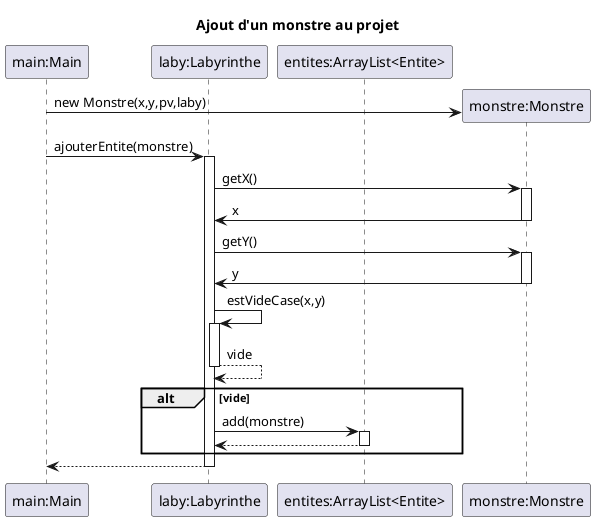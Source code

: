 @startuml
title Ajout d'un monstre au projet

participant "main:Main" as main
participant "laby:Labyrinthe" as laby
participant "entites:ArrayList<Entite>" as entites

create "monstre:Monstre" as monstre
main -> monstre: new Monstre(x,y,pv,laby)

main -> laby: ajouterEntite(monstre)
activate laby
laby -> monstre: getX()
activate monstre
monstre -> laby: x
deactivate monstre
laby -> monstre: getY()
activate monstre
monstre -> laby: y
deactivate monstre

laby -> laby: estVideCase(x,y)
activate laby
laby --> laby: vide
deactivate laby
alt vide
    laby -> entites : add(monstre)
    activate entites
    entites --> laby
    deactivate entites
end
laby --> main
deactivate laby

@enduml